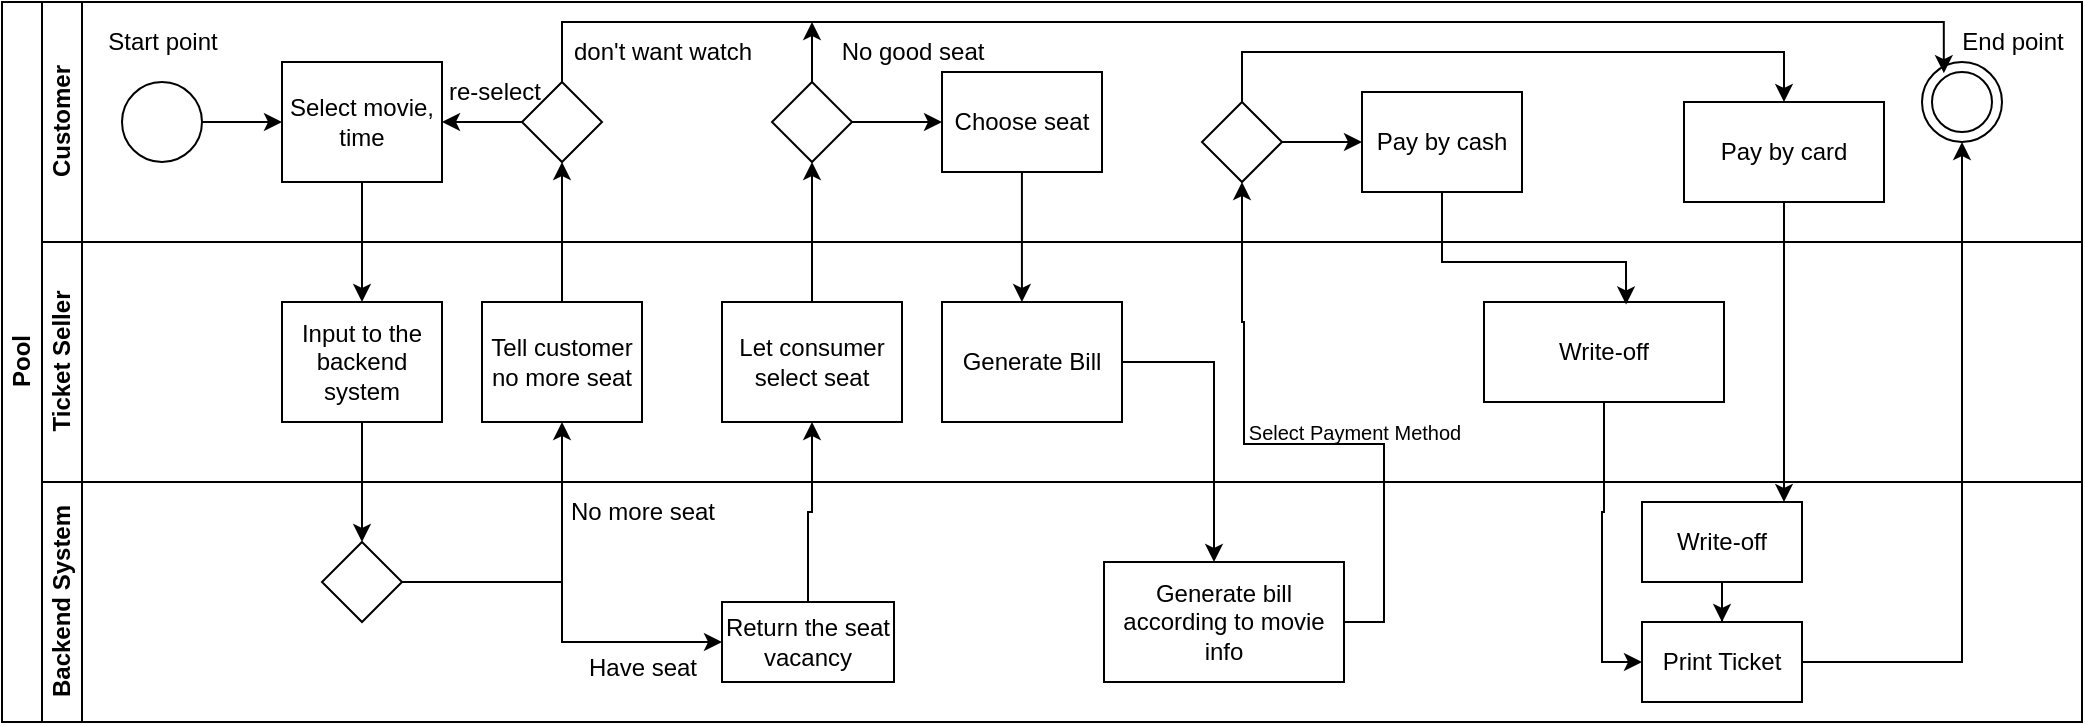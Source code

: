 <mxfile version="23.0.2" type="google">
  <diagram id="prtHgNgQTEPvFCAcTncT" name="Page-1">
    <mxGraphModel grid="1" page="1" gridSize="10" guides="1" tooltips="1" connect="1" arrows="1" fold="1" pageScale="1" pageWidth="1169" pageHeight="827" math="0" shadow="0">
      <root>
        <mxCell id="0" />
        <mxCell id="1" parent="0" />
        <mxCell id="dNxyNK7c78bLwvsdeMH5-19" value="Pool" style="swimlane;html=1;childLayout=stackLayout;resizeParent=1;resizeParentMax=0;horizontal=0;startSize=20;horizontalStack=0;" vertex="1" parent="1">
          <mxGeometry x="29" y="120" width="1040" height="360" as="geometry" />
        </mxCell>
        <mxCell id="dNxyNK7c78bLwvsdeMH5-20" value="Customer" style="swimlane;html=1;startSize=20;horizontal=0;" vertex="1" parent="dNxyNK7c78bLwvsdeMH5-19">
          <mxGeometry x="20" width="1020" height="120" as="geometry">
            <mxRectangle x="20" width="430" height="30" as="alternateBounds" />
          </mxGeometry>
        </mxCell>
        <mxCell id="dNxyNK7c78bLwvsdeMH5-25" value="" style="edgeStyle=orthogonalEdgeStyle;rounded=0;orthogonalLoop=1;jettySize=auto;html=1;" edge="1" parent="dNxyNK7c78bLwvsdeMH5-20" source="dNxyNK7c78bLwvsdeMH5-23" target="dNxyNK7c78bLwvsdeMH5-24">
          <mxGeometry relative="1" as="geometry" />
        </mxCell>
        <mxCell id="dNxyNK7c78bLwvsdeMH5-23" value="" style="ellipse;whiteSpace=wrap;html=1;" vertex="1" parent="dNxyNK7c78bLwvsdeMH5-20">
          <mxGeometry x="40" y="40" width="40" height="40" as="geometry" />
        </mxCell>
        <mxCell id="dNxyNK7c78bLwvsdeMH5-24" value="Select movie, time" style="rounded=0;whiteSpace=wrap;html=1;fontFamily=Helvetica;fontSize=12;fontColor=#000000;align=center;" vertex="1" parent="dNxyNK7c78bLwvsdeMH5-20">
          <mxGeometry x="120" y="30" width="80" height="60" as="geometry" />
        </mxCell>
        <mxCell id="dNxyNK7c78bLwvsdeMH5-32" value="" style="ellipse;whiteSpace=wrap;html=1;" vertex="1" parent="dNxyNK7c78bLwvsdeMH5-20">
          <mxGeometry x="940" y="30" width="40" height="40" as="geometry" />
        </mxCell>
        <mxCell id="2ANSpy6e0lPyAKpGVs6G-14" value="" style="edgeStyle=orthogonalEdgeStyle;rounded=0;orthogonalLoop=1;jettySize=auto;html=1;" edge="1" parent="dNxyNK7c78bLwvsdeMH5-20" source="2ANSpy6e0lPyAKpGVs6G-12" target="dNxyNK7c78bLwvsdeMH5-24">
          <mxGeometry relative="1" as="geometry" />
        </mxCell>
        <mxCell id="2ANSpy6e0lPyAKpGVs6G-28" style="edgeStyle=orthogonalEdgeStyle;rounded=0;orthogonalLoop=1;jettySize=auto;html=1;entryX=0.013;entryY=1.019;entryDx=0;entryDy=0;entryPerimeter=0;" edge="1" parent="dNxyNK7c78bLwvsdeMH5-20" source="2ANSpy6e0lPyAKpGVs6G-12" target="2ANSpy6e0lPyAKpGVs6G-58">
          <mxGeometry relative="1" as="geometry">
            <Array as="points">
              <mxPoint x="260" y="10" />
              <mxPoint x="951" y="10" />
            </Array>
          </mxGeometry>
        </mxCell>
        <mxCell id="2ANSpy6e0lPyAKpGVs6G-12" value="" style="rhombus;whiteSpace=wrap;html=1;" vertex="1" parent="dNxyNK7c78bLwvsdeMH5-20">
          <mxGeometry x="240" y="40" width="40" height="40" as="geometry" />
        </mxCell>
        <mxCell id="2ANSpy6e0lPyAKpGVs6G-15" value="re-select" style="text;html=1;align=center;verticalAlign=middle;resizable=0;points=[];autosize=1;strokeColor=none;fillColor=none;" vertex="1" parent="dNxyNK7c78bLwvsdeMH5-20">
          <mxGeometry x="191" y="30" width="70" height="30" as="geometry" />
        </mxCell>
        <mxCell id="2ANSpy6e0lPyAKpGVs6G-29" style="edgeStyle=orthogonalEdgeStyle;rounded=0;orthogonalLoop=1;jettySize=auto;html=1;" edge="1" parent="dNxyNK7c78bLwvsdeMH5-20" source="2ANSpy6e0lPyAKpGVs6G-26">
          <mxGeometry relative="1" as="geometry">
            <mxPoint x="385" y="10" as="targetPoint" />
          </mxGeometry>
        </mxCell>
        <mxCell id="2ANSpy6e0lPyAKpGVs6G-34" value="" style="edgeStyle=orthogonalEdgeStyle;rounded=0;orthogonalLoop=1;jettySize=auto;html=1;" edge="1" parent="dNxyNK7c78bLwvsdeMH5-20" source="2ANSpy6e0lPyAKpGVs6G-26" target="2ANSpy6e0lPyAKpGVs6G-33">
          <mxGeometry relative="1" as="geometry" />
        </mxCell>
        <mxCell id="2ANSpy6e0lPyAKpGVs6G-26" value="" style="rhombus;whiteSpace=wrap;html=1;" vertex="1" parent="dNxyNK7c78bLwvsdeMH5-20">
          <mxGeometry x="365" y="40" width="40" height="40" as="geometry" />
        </mxCell>
        <mxCell id="2ANSpy6e0lPyAKpGVs6G-30" value="don&#39;t want watch" style="text;html=1;align=center;verticalAlign=middle;resizable=0;points=[];autosize=1;strokeColor=none;fillColor=none;" vertex="1" parent="dNxyNK7c78bLwvsdeMH5-20">
          <mxGeometry x="255" y="10" width="110" height="30" as="geometry" />
        </mxCell>
        <mxCell id="2ANSpy6e0lPyAKpGVs6G-31" value="No good seat" style="text;html=1;align=center;verticalAlign=middle;resizable=0;points=[];autosize=1;strokeColor=none;fillColor=none;" vertex="1" parent="dNxyNK7c78bLwvsdeMH5-20">
          <mxGeometry x="390" y="10" width="90" height="30" as="geometry" />
        </mxCell>
        <mxCell id="2ANSpy6e0lPyAKpGVs6G-33" value="Choose seat" style="whiteSpace=wrap;html=1;" vertex="1" parent="dNxyNK7c78bLwvsdeMH5-20">
          <mxGeometry x="450" y="35" width="80" height="50" as="geometry" />
        </mxCell>
        <mxCell id="2ANSpy6e0lPyAKpGVs6G-40" value="Pay by cash" style="whiteSpace=wrap;html=1;" vertex="1" parent="dNxyNK7c78bLwvsdeMH5-20">
          <mxGeometry x="660" y="45" width="80" height="50" as="geometry" />
        </mxCell>
        <mxCell id="2ANSpy6e0lPyAKpGVs6G-42" value="" style="rhombus;whiteSpace=wrap;html=1;" vertex="1" parent="dNxyNK7c78bLwvsdeMH5-20">
          <mxGeometry x="580" y="50" width="40" height="40" as="geometry" />
        </mxCell>
        <mxCell id="2ANSpy6e0lPyAKpGVs6G-43" style="edgeStyle=orthogonalEdgeStyle;rounded=0;orthogonalLoop=1;jettySize=auto;html=1;entryX=0;entryY=0.5;entryDx=0;entryDy=0;" edge="1" parent="dNxyNK7c78bLwvsdeMH5-20" source="2ANSpy6e0lPyAKpGVs6G-42" target="2ANSpy6e0lPyAKpGVs6G-40">
          <mxGeometry relative="1" as="geometry" />
        </mxCell>
        <mxCell id="2ANSpy6e0lPyAKpGVs6G-50" value="Pay by card" style="whiteSpace=wrap;html=1;" vertex="1" parent="dNxyNK7c78bLwvsdeMH5-20">
          <mxGeometry x="821" y="50" width="100" height="50" as="geometry" />
        </mxCell>
        <mxCell id="2ANSpy6e0lPyAKpGVs6G-51" style="edgeStyle=orthogonalEdgeStyle;rounded=0;orthogonalLoop=1;jettySize=auto;html=1;entryX=0.5;entryY=0;entryDx=0;entryDy=0;" edge="1" parent="dNxyNK7c78bLwvsdeMH5-20" source="2ANSpy6e0lPyAKpGVs6G-42" target="2ANSpy6e0lPyAKpGVs6G-50">
          <mxGeometry relative="1" as="geometry">
            <mxPoint x="871" y="25" as="targetPoint" />
            <Array as="points">
              <mxPoint x="600" y="25" />
              <mxPoint x="871" y="25" />
            </Array>
          </mxGeometry>
        </mxCell>
        <mxCell id="2ANSpy6e0lPyAKpGVs6G-58" value="End point" style="text;html=1;align=center;verticalAlign=middle;resizable=0;points=[];autosize=1;strokeColor=none;fillColor=none;" vertex="1" parent="dNxyNK7c78bLwvsdeMH5-20">
          <mxGeometry x="950" y="5" width="70" height="30" as="geometry" />
        </mxCell>
        <mxCell id="2ANSpy6e0lPyAKpGVs6G-59" value="Start point" style="text;html=1;align=center;verticalAlign=middle;resizable=0;points=[];autosize=1;strokeColor=none;fillColor=none;" vertex="1" parent="dNxyNK7c78bLwvsdeMH5-20">
          <mxGeometry x="20" y="5" width="80" height="30" as="geometry" />
        </mxCell>
        <mxCell id="-U2JSi1peLqx0qgj_ZYE-1" value="" style="ellipse;whiteSpace=wrap;html=1;aspect=fixed;" vertex="1" parent="dNxyNK7c78bLwvsdeMH5-20">
          <mxGeometry x="945" y="35" width="30" height="30" as="geometry" />
        </mxCell>
        <mxCell id="dNxyNK7c78bLwvsdeMH5-21" value="Ticket Seller&lt;br&gt;" style="swimlane;html=1;startSize=20;horizontal=0;" vertex="1" parent="dNxyNK7c78bLwvsdeMH5-19">
          <mxGeometry x="20" y="120" width="1020" height="120" as="geometry" />
        </mxCell>
        <mxCell id="dNxyNK7c78bLwvsdeMH5-26" value="Input to the backend system" style="rounded=0;whiteSpace=wrap;html=1;fontFamily=Helvetica;fontSize=12;fontColor=#000000;align=center;" vertex="1" parent="dNxyNK7c78bLwvsdeMH5-21">
          <mxGeometry x="120" y="30" width="80" height="60" as="geometry" />
        </mxCell>
        <mxCell id="2ANSpy6e0lPyAKpGVs6G-9" value="Tell customer no more seat" style="whiteSpace=wrap;html=1;" vertex="1" parent="dNxyNK7c78bLwvsdeMH5-21">
          <mxGeometry x="220" y="30" width="80" height="60" as="geometry" />
        </mxCell>
        <mxCell id="2ANSpy6e0lPyAKpGVs6G-21" value="Let consumer select seat" style="whiteSpace=wrap;html=1;" vertex="1" parent="dNxyNK7c78bLwvsdeMH5-21">
          <mxGeometry x="340" y="30" width="90" height="60" as="geometry" />
        </mxCell>
        <mxCell id="2ANSpy6e0lPyAKpGVs6G-35" value="Generate Bill" style="whiteSpace=wrap;html=1;" vertex="1" parent="dNxyNK7c78bLwvsdeMH5-21">
          <mxGeometry x="450" y="30" width="90" height="60" as="geometry" />
        </mxCell>
        <mxCell id="2ANSpy6e0lPyAKpGVs6G-61" value="&lt;font style=&quot;font-size: 10px;&quot;&gt;Select Payment Method&lt;/font&gt;" style="text;html=1;align=center;verticalAlign=middle;resizable=0;points=[];autosize=1;strokeColor=none;fillColor=none;" vertex="1" parent="dNxyNK7c78bLwvsdeMH5-21">
          <mxGeometry x="591" y="80" width="130" height="30" as="geometry" />
        </mxCell>
        <mxCell id="dNxyNK7c78bLwvsdeMH5-22" value="Backend System" style="swimlane;html=1;startSize=20;horizontal=0;" vertex="1" parent="dNxyNK7c78bLwvsdeMH5-19">
          <mxGeometry x="20" y="240" width="1020" height="120" as="geometry" />
        </mxCell>
        <mxCell id="2ANSpy6e0lPyAKpGVs6G-18" style="edgeStyle=orthogonalEdgeStyle;rounded=0;orthogonalLoop=1;jettySize=auto;html=1;entryX=0;entryY=0.5;entryDx=0;entryDy=0;" edge="1" parent="dNxyNK7c78bLwvsdeMH5-22" source="dNxyNK7c78bLwvsdeMH5-36" target="2ANSpy6e0lPyAKpGVs6G-17">
          <mxGeometry relative="1" as="geometry" />
        </mxCell>
        <mxCell id="dNxyNK7c78bLwvsdeMH5-36" value="" style="rhombus;whiteSpace=wrap;html=1;fontFamily=Helvetica;fontSize=12;fontColor=#000000;align=center;" vertex="1" parent="dNxyNK7c78bLwvsdeMH5-22">
          <mxGeometry x="140" y="30" width="40" height="40" as="geometry" />
        </mxCell>
        <mxCell id="2ANSpy6e0lPyAKpGVs6G-11" style="edgeStyle=orthogonalEdgeStyle;rounded=0;orthogonalLoop=1;jettySize=auto;html=1;exitX=0.5;exitY=1;exitDx=0;exitDy=0;" edge="1" parent="dNxyNK7c78bLwvsdeMH5-22" source="dNxyNK7c78bLwvsdeMH5-36" target="dNxyNK7c78bLwvsdeMH5-36">
          <mxGeometry relative="1" as="geometry" />
        </mxCell>
        <mxCell id="2ANSpy6e0lPyAKpGVs6G-7" value="No more seat" style="text;html=1;align=center;verticalAlign=middle;resizable=0;points=[];autosize=1;strokeColor=none;fillColor=none;" vertex="1" parent="dNxyNK7c78bLwvsdeMH5-22">
          <mxGeometry x="250" width="100" height="30" as="geometry" />
        </mxCell>
        <mxCell id="2ANSpy6e0lPyAKpGVs6G-17" value="Return the seat vacancy" style="whiteSpace=wrap;html=1;" vertex="1" parent="dNxyNK7c78bLwvsdeMH5-22">
          <mxGeometry x="340" y="60" width="86" height="40" as="geometry" />
        </mxCell>
        <mxCell id="2ANSpy6e0lPyAKpGVs6G-19" value="Have seat" style="text;html=1;align=center;verticalAlign=middle;resizable=0;points=[];autosize=1;strokeColor=none;fillColor=none;" vertex="1" parent="dNxyNK7c78bLwvsdeMH5-22">
          <mxGeometry x="260" y="78" width="80" height="30" as="geometry" />
        </mxCell>
        <mxCell id="2ANSpy6e0lPyAKpGVs6G-49" style="edgeStyle=orthogonalEdgeStyle;rounded=0;orthogonalLoop=1;jettySize=auto;html=1;" edge="1" parent="dNxyNK7c78bLwvsdeMH5-22" source="2ANSpy6e0lPyAKpGVs6G-47">
          <mxGeometry relative="1" as="geometry">
            <mxPoint x="960" y="-170" as="targetPoint" />
            <Array as="points">
              <mxPoint x="960" y="90" />
            </Array>
          </mxGeometry>
        </mxCell>
        <mxCell id="2ANSpy6e0lPyAKpGVs6G-47" value="Print Ticket" style="whiteSpace=wrap;html=1;" vertex="1" parent="dNxyNK7c78bLwvsdeMH5-22">
          <mxGeometry x="800" y="70" width="80" height="40" as="geometry" />
        </mxCell>
        <mxCell id="2ANSpy6e0lPyAKpGVs6G-54" value="" style="edgeStyle=orthogonalEdgeStyle;rounded=0;orthogonalLoop=1;jettySize=auto;html=1;" edge="1" parent="dNxyNK7c78bLwvsdeMH5-22" source="2ANSpy6e0lPyAKpGVs6G-53" target="2ANSpy6e0lPyAKpGVs6G-47">
          <mxGeometry relative="1" as="geometry" />
        </mxCell>
        <mxCell id="2ANSpy6e0lPyAKpGVs6G-53" value="Write-off" style="whiteSpace=wrap;html=1;" vertex="1" parent="dNxyNK7c78bLwvsdeMH5-22">
          <mxGeometry x="800" y="10" width="80" height="40" as="geometry" />
        </mxCell>
        <mxCell id="2ANSpy6e0lPyAKpGVs6G-1" value="" style="endArrow=classic;html=1;rounded=0;exitX=0.5;exitY=1;exitDx=0;exitDy=0;entryX=0.5;entryY=0;entryDx=0;entryDy=0;" edge="1" parent="dNxyNK7c78bLwvsdeMH5-19" source="dNxyNK7c78bLwvsdeMH5-24" target="dNxyNK7c78bLwvsdeMH5-26">
          <mxGeometry width="50" height="50" relative="1" as="geometry">
            <mxPoint x="180" y="230" as="sourcePoint" />
            <mxPoint x="230" y="180" as="targetPoint" />
          </mxGeometry>
        </mxCell>
        <mxCell id="2ANSpy6e0lPyAKpGVs6G-2" style="edgeStyle=orthogonalEdgeStyle;rounded=0;orthogonalLoop=1;jettySize=auto;html=1;exitX=0.5;exitY=1;exitDx=0;exitDy=0;entryX=0.5;entryY=0;entryDx=0;entryDy=0;" edge="1" parent="dNxyNK7c78bLwvsdeMH5-19" source="dNxyNK7c78bLwvsdeMH5-26" target="dNxyNK7c78bLwvsdeMH5-36">
          <mxGeometry relative="1" as="geometry">
            <mxPoint x="180.0" y="260" as="targetPoint" />
          </mxGeometry>
        </mxCell>
        <mxCell id="2ANSpy6e0lPyAKpGVs6G-5" style="edgeStyle=orthogonalEdgeStyle;rounded=0;orthogonalLoop=1;jettySize=auto;html=1;entryX=0.5;entryY=1;entryDx=0;entryDy=0;" edge="1" parent="dNxyNK7c78bLwvsdeMH5-19" source="dNxyNK7c78bLwvsdeMH5-36" target="2ANSpy6e0lPyAKpGVs6G-9">
          <mxGeometry relative="1" as="geometry">
            <mxPoint x="260" y="310" as="targetPoint" />
          </mxGeometry>
        </mxCell>
        <mxCell id="2ANSpy6e0lPyAKpGVs6G-13" value="" style="edgeStyle=orthogonalEdgeStyle;rounded=0;orthogonalLoop=1;jettySize=auto;html=1;" edge="1" parent="dNxyNK7c78bLwvsdeMH5-19" source="2ANSpy6e0lPyAKpGVs6G-9" target="2ANSpy6e0lPyAKpGVs6G-12">
          <mxGeometry relative="1" as="geometry" />
        </mxCell>
        <mxCell id="2ANSpy6e0lPyAKpGVs6G-24" style="edgeStyle=orthogonalEdgeStyle;rounded=0;orthogonalLoop=1;jettySize=auto;html=1;entryX=0.5;entryY=1;entryDx=0;entryDy=0;" edge="1" parent="dNxyNK7c78bLwvsdeMH5-19" source="2ANSpy6e0lPyAKpGVs6G-17" target="2ANSpy6e0lPyAKpGVs6G-21">
          <mxGeometry relative="1" as="geometry" />
        </mxCell>
        <mxCell id="2ANSpy6e0lPyAKpGVs6G-27" value="" style="edgeStyle=orthogonalEdgeStyle;rounded=0;orthogonalLoop=1;jettySize=auto;html=1;" edge="1" parent="dNxyNK7c78bLwvsdeMH5-19" source="2ANSpy6e0lPyAKpGVs6G-21" target="2ANSpy6e0lPyAKpGVs6G-26">
          <mxGeometry relative="1" as="geometry" />
        </mxCell>
        <mxCell id="2ANSpy6e0lPyAKpGVs6G-36" style="edgeStyle=orthogonalEdgeStyle;rounded=0;orthogonalLoop=1;jettySize=auto;html=1;entryX=0.444;entryY=0;entryDx=0;entryDy=0;entryPerimeter=0;" edge="1" parent="dNxyNK7c78bLwvsdeMH5-19" source="2ANSpy6e0lPyAKpGVs6G-33" target="2ANSpy6e0lPyAKpGVs6G-35">
          <mxGeometry relative="1" as="geometry" />
        </mxCell>
        <mxCell id="2ANSpy6e0lPyAKpGVs6G-55" style="edgeStyle=orthogonalEdgeStyle;rounded=0;orthogonalLoop=1;jettySize=auto;html=1;" edge="1" parent="dNxyNK7c78bLwvsdeMH5-19" source="2ANSpy6e0lPyAKpGVs6G-50">
          <mxGeometry relative="1" as="geometry">
            <mxPoint x="891" y="250" as="targetPoint" />
          </mxGeometry>
        </mxCell>
        <mxCell id="2ANSpy6e0lPyAKpGVs6G-41" style="edgeStyle=orthogonalEdgeStyle;rounded=0;orthogonalLoop=1;jettySize=auto;html=1;entryX=0.5;entryY=1;entryDx=0;entryDy=0;" edge="1" parent="1" source="2ANSpy6e0lPyAKpGVs6G-37" target="2ANSpy6e0lPyAKpGVs6G-42">
          <mxGeometry relative="1" as="geometry">
            <mxPoint x="710" y="280" as="targetPoint" />
            <Array as="points">
              <mxPoint x="720" y="430" />
              <mxPoint x="720" y="341" />
              <mxPoint x="650" y="341" />
              <mxPoint x="650" y="280" />
              <mxPoint x="649" y="280" />
            </Array>
          </mxGeometry>
        </mxCell>
        <mxCell id="2ANSpy6e0lPyAKpGVs6G-37" value="Generate bill according to movie info" style="whiteSpace=wrap;html=1;" vertex="1" parent="1">
          <mxGeometry x="580" y="400" width="120" height="60" as="geometry" />
        </mxCell>
        <mxCell id="2ANSpy6e0lPyAKpGVs6G-38" value="" style="edgeStyle=orthogonalEdgeStyle;rounded=0;orthogonalLoop=1;jettySize=auto;html=1;" edge="1" parent="1" source="2ANSpy6e0lPyAKpGVs6G-35" target="2ANSpy6e0lPyAKpGVs6G-37">
          <mxGeometry relative="1" as="geometry">
            <Array as="points">
              <mxPoint x="635" y="380" />
              <mxPoint x="635" y="380" />
            </Array>
          </mxGeometry>
        </mxCell>
        <mxCell id="2ANSpy6e0lPyAKpGVs6G-52" style="edgeStyle=orthogonalEdgeStyle;rounded=0;orthogonalLoop=1;jettySize=auto;html=1;entryX=0;entryY=0.5;entryDx=0;entryDy=0;exitX=0.5;exitY=1;exitDx=0;exitDy=0;" edge="1" parent="1" source="2ANSpy6e0lPyAKpGVs6G-45" target="2ANSpy6e0lPyAKpGVs6G-47">
          <mxGeometry relative="1" as="geometry" />
        </mxCell>
        <mxCell id="2ANSpy6e0lPyAKpGVs6G-45" value="Write-off" style="whiteSpace=wrap;html=1;" vertex="1" parent="1">
          <mxGeometry x="770" y="270" width="120" height="50" as="geometry" />
        </mxCell>
        <mxCell id="2ANSpy6e0lPyAKpGVs6G-46" style="edgeStyle=orthogonalEdgeStyle;rounded=0;orthogonalLoop=1;jettySize=auto;html=1;entryX=0.592;entryY=0.025;entryDx=0;entryDy=0;entryPerimeter=0;" edge="1" parent="1" source="2ANSpy6e0lPyAKpGVs6G-40" target="2ANSpy6e0lPyAKpGVs6G-45">
          <mxGeometry relative="1" as="geometry">
            <Array as="points">
              <mxPoint x="749" y="250" />
              <mxPoint x="841" y="250" />
            </Array>
          </mxGeometry>
        </mxCell>
      </root>
    </mxGraphModel>
  </diagram>
</mxfile>
